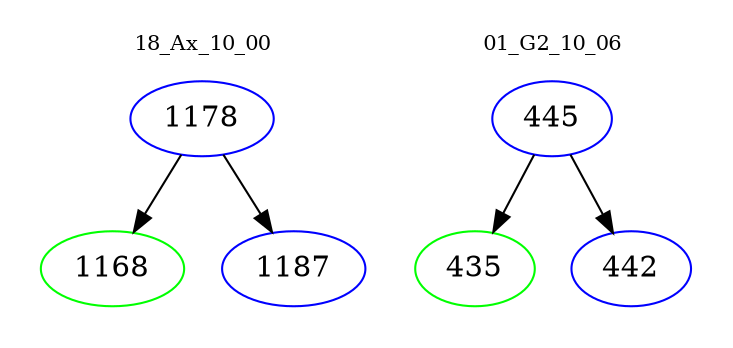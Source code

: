 digraph{
subgraph cluster_0 {
color = white
label = "18_Ax_10_00";
fontsize=10;
T0_1178 [label="1178", color="blue"]
T0_1178 -> T0_1168 [color="black"]
T0_1168 [label="1168", color="green"]
T0_1178 -> T0_1187 [color="black"]
T0_1187 [label="1187", color="blue"]
}
subgraph cluster_1 {
color = white
label = "01_G2_10_06";
fontsize=10;
T1_445 [label="445", color="blue"]
T1_445 -> T1_435 [color="black"]
T1_435 [label="435", color="green"]
T1_445 -> T1_442 [color="black"]
T1_442 [label="442", color="blue"]
}
}
